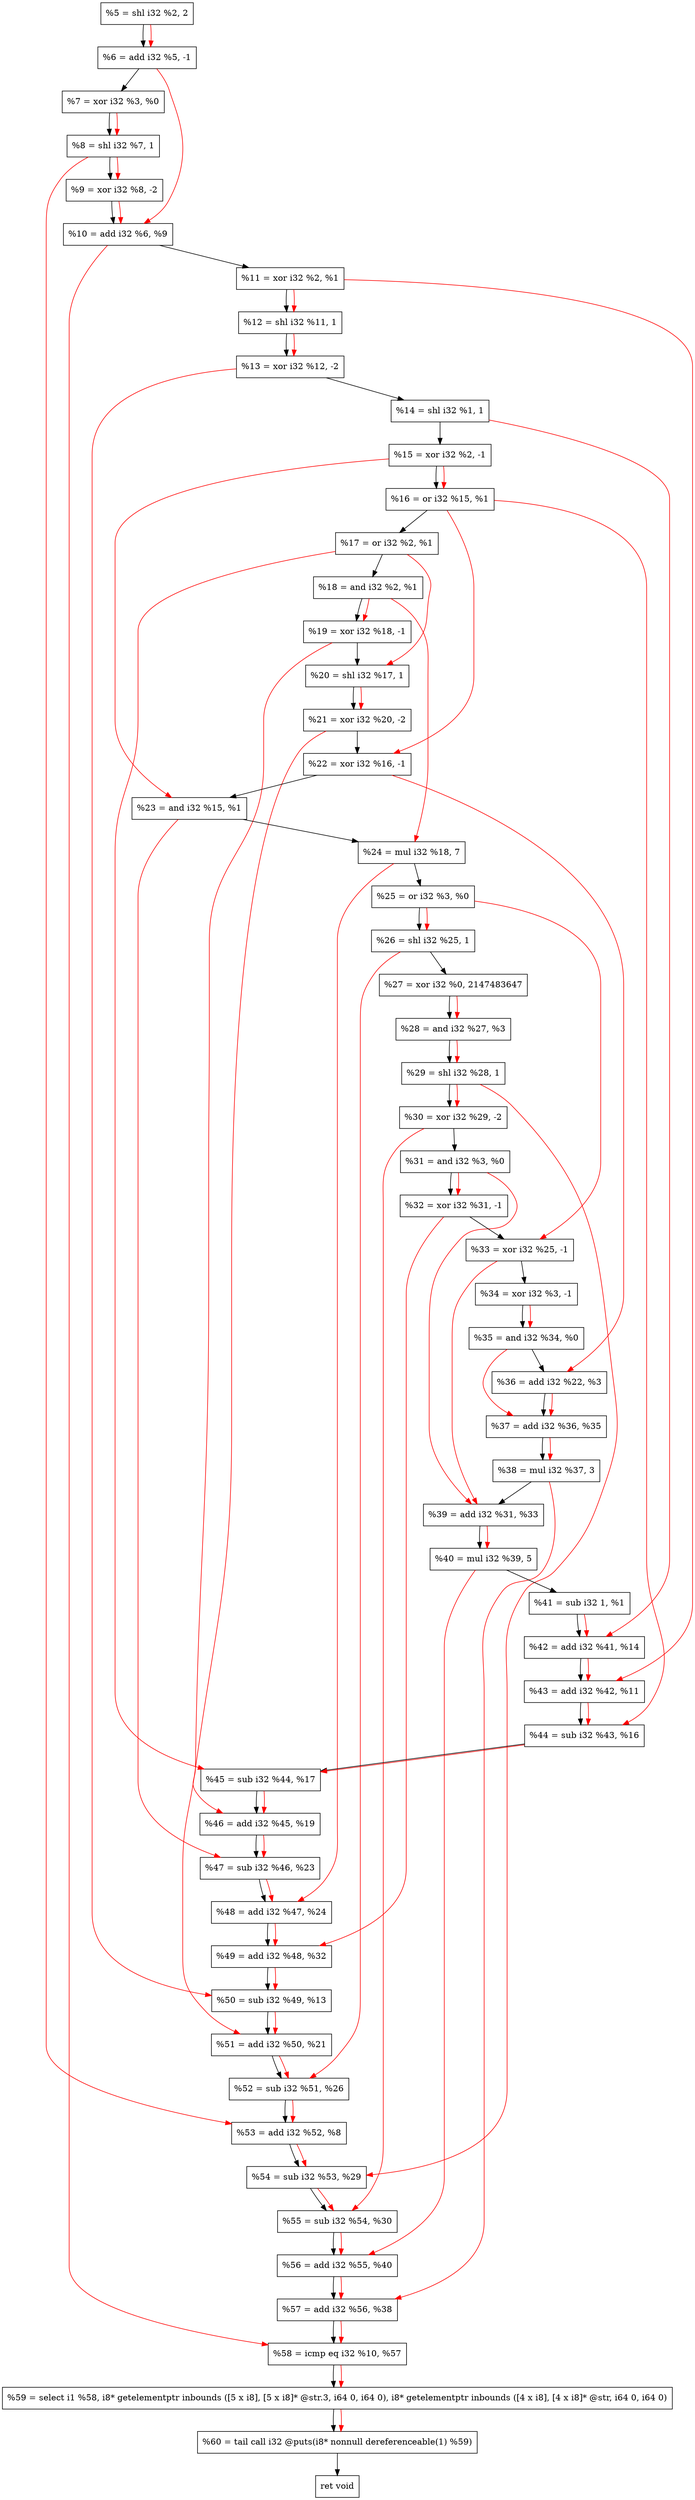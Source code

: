 digraph "DFG for'crackme' function" {
	Node0x14fae00[shape=record, label="  %5 = shl i32 %2, 2"];
	Node0x14faea0[shape=record, label="  %6 = add i32 %5, -1"];
	Node0x14faf10[shape=record, label="  %7 = xor i32 %3, %0"];
	Node0x14fafb0[shape=record, label="  %8 = shl i32 %7, 1"];
	Node0x14fb050[shape=record, label="  %9 = xor i32 %8, -2"];
	Node0x14fb0c0[shape=record, label="  %10 = add i32 %6, %9"];
	Node0x14fb130[shape=record, label="  %11 = xor i32 %2, %1"];
	Node0x14fb1a0[shape=record, label="  %12 = shl i32 %11, 1"];
	Node0x14fb210[shape=record, label="  %13 = xor i32 %12, -2"];
	Node0x14fb280[shape=record, label="  %14 = shl i32 %1, 1"];
	Node0x14fb2f0[shape=record, label="  %15 = xor i32 %2, -1"];
	Node0x14fb360[shape=record, label="  %16 = or i32 %15, %1"];
	Node0x14fb3d0[shape=record, label="  %17 = or i32 %2, %1"];
	Node0x14fb440[shape=record, label="  %18 = and i32 %2, %1"];
	Node0x14fb4b0[shape=record, label="  %19 = xor i32 %18, -1"];
	Node0x14fb520[shape=record, label="  %20 = shl i32 %17, 1"];
	Node0x14fb590[shape=record, label="  %21 = xor i32 %20, -2"];
	Node0x14fb600[shape=record, label="  %22 = xor i32 %16, -1"];
	Node0x14fb670[shape=record, label="  %23 = and i32 %15, %1"];
	Node0x14fb710[shape=record, label="  %24 = mul i32 %18, 7"];
	Node0x14fb780[shape=record, label="  %25 = or i32 %3, %0"];
	Node0x14fb7f0[shape=record, label="  %26 = shl i32 %25, 1"];
	Node0x14fb890[shape=record, label="  %27 = xor i32 %0, 2147483647"];
	Node0x14fb900[shape=record, label="  %28 = and i32 %27, %3"];
	Node0x14fb970[shape=record, label="  %29 = shl i32 %28, 1"];
	Node0x14fb9e0[shape=record, label="  %30 = xor i32 %29, -2"];
	Node0x14fba50[shape=record, label="  %31 = and i32 %3, %0"];
	Node0x14fbac0[shape=record, label="  %32 = xor i32 %31, -1"];
	Node0x14fbd40[shape=record, label="  %33 = xor i32 %25, -1"];
	Node0x14fbdb0[shape=record, label="  %34 = xor i32 %3, -1"];
	Node0x14fbe20[shape=record, label="  %35 = and i32 %34, %0"];
	Node0x14fbe90[shape=record, label="  %36 = add i32 %22, %3"];
	Node0x14fbf00[shape=record, label="  %37 = add i32 %36, %35"];
	Node0x14fbfa0[shape=record, label="  %38 = mul i32 %37, 3"];
	Node0x14fc010[shape=record, label="  %39 = add i32 %31, %33"];
	Node0x14fc0b0[shape=record, label="  %40 = mul i32 %39, 5"];
	Node0x14fc120[shape=record, label="  %41 = sub i32 1, %1"];
	Node0x14fc190[shape=record, label="  %42 = add i32 %41, %14"];
	Node0x14fc200[shape=record, label="  %43 = add i32 %42, %11"];
	Node0x14fc270[shape=record, label="  %44 = sub i32 %43, %16"];
	Node0x14fc2e0[shape=record, label="  %45 = sub i32 %44, %17"];
	Node0x14fc350[shape=record, label="  %46 = add i32 %45, %19"];
	Node0x14fc3c0[shape=record, label="  %47 = sub i32 %46, %23"];
	Node0x14fc430[shape=record, label="  %48 = add i32 %47, %24"];
	Node0x14fc4a0[shape=record, label="  %49 = add i32 %48, %32"];
	Node0x14fc510[shape=record, label="  %50 = sub i32 %49, %13"];
	Node0x14fc580[shape=record, label="  %51 = add i32 %50, %21"];
	Node0x14fc5f0[shape=record, label="  %52 = sub i32 %51, %26"];
	Node0x14fc660[shape=record, label="  %53 = add i32 %52, %8"];
	Node0x14fc6d0[shape=record, label="  %54 = sub i32 %53, %29"];
	Node0x14fc740[shape=record, label="  %55 = sub i32 %54, %30"];
	Node0x14fc7b0[shape=record, label="  %56 = add i32 %55, %40"];
	Node0x14fc820[shape=record, label="  %57 = add i32 %56, %38"];
	Node0x14fc890[shape=record, label="  %58 = icmp eq i32 %10, %57"];
	Node0x149b268[shape=record, label="  %59 = select i1 %58, i8* getelementptr inbounds ([5 x i8], [5 x i8]* @str.3, i64 0, i64 0), i8* getelementptr inbounds ([4 x i8], [4 x i8]* @str, i64 0, i64 0)"];
	Node0x14fcd30[shape=record, label="  %60 = tail call i32 @puts(i8* nonnull dereferenceable(1) %59)"];
	Node0x14fcd80[shape=record, label="  ret void"];
	Node0x14fae00 -> Node0x14faea0;
	Node0x14faea0 -> Node0x14faf10;
	Node0x14faf10 -> Node0x14fafb0;
	Node0x14fafb0 -> Node0x14fb050;
	Node0x14fb050 -> Node0x14fb0c0;
	Node0x14fb0c0 -> Node0x14fb130;
	Node0x14fb130 -> Node0x14fb1a0;
	Node0x14fb1a0 -> Node0x14fb210;
	Node0x14fb210 -> Node0x14fb280;
	Node0x14fb280 -> Node0x14fb2f0;
	Node0x14fb2f0 -> Node0x14fb360;
	Node0x14fb360 -> Node0x14fb3d0;
	Node0x14fb3d0 -> Node0x14fb440;
	Node0x14fb440 -> Node0x14fb4b0;
	Node0x14fb4b0 -> Node0x14fb520;
	Node0x14fb520 -> Node0x14fb590;
	Node0x14fb590 -> Node0x14fb600;
	Node0x14fb600 -> Node0x14fb670;
	Node0x14fb670 -> Node0x14fb710;
	Node0x14fb710 -> Node0x14fb780;
	Node0x14fb780 -> Node0x14fb7f0;
	Node0x14fb7f0 -> Node0x14fb890;
	Node0x14fb890 -> Node0x14fb900;
	Node0x14fb900 -> Node0x14fb970;
	Node0x14fb970 -> Node0x14fb9e0;
	Node0x14fb9e0 -> Node0x14fba50;
	Node0x14fba50 -> Node0x14fbac0;
	Node0x14fbac0 -> Node0x14fbd40;
	Node0x14fbd40 -> Node0x14fbdb0;
	Node0x14fbdb0 -> Node0x14fbe20;
	Node0x14fbe20 -> Node0x14fbe90;
	Node0x14fbe90 -> Node0x14fbf00;
	Node0x14fbf00 -> Node0x14fbfa0;
	Node0x14fbfa0 -> Node0x14fc010;
	Node0x14fc010 -> Node0x14fc0b0;
	Node0x14fc0b0 -> Node0x14fc120;
	Node0x14fc120 -> Node0x14fc190;
	Node0x14fc190 -> Node0x14fc200;
	Node0x14fc200 -> Node0x14fc270;
	Node0x14fc270 -> Node0x14fc2e0;
	Node0x14fc2e0 -> Node0x14fc350;
	Node0x14fc350 -> Node0x14fc3c0;
	Node0x14fc3c0 -> Node0x14fc430;
	Node0x14fc430 -> Node0x14fc4a0;
	Node0x14fc4a0 -> Node0x14fc510;
	Node0x14fc510 -> Node0x14fc580;
	Node0x14fc580 -> Node0x14fc5f0;
	Node0x14fc5f0 -> Node0x14fc660;
	Node0x14fc660 -> Node0x14fc6d0;
	Node0x14fc6d0 -> Node0x14fc740;
	Node0x14fc740 -> Node0x14fc7b0;
	Node0x14fc7b0 -> Node0x14fc820;
	Node0x14fc820 -> Node0x14fc890;
	Node0x14fc890 -> Node0x149b268;
	Node0x149b268 -> Node0x14fcd30;
	Node0x14fcd30 -> Node0x14fcd80;
edge [color=red]
	Node0x14fae00 -> Node0x14faea0;
	Node0x14faf10 -> Node0x14fafb0;
	Node0x14fafb0 -> Node0x14fb050;
	Node0x14faea0 -> Node0x14fb0c0;
	Node0x14fb050 -> Node0x14fb0c0;
	Node0x14fb130 -> Node0x14fb1a0;
	Node0x14fb1a0 -> Node0x14fb210;
	Node0x14fb2f0 -> Node0x14fb360;
	Node0x14fb440 -> Node0x14fb4b0;
	Node0x14fb3d0 -> Node0x14fb520;
	Node0x14fb520 -> Node0x14fb590;
	Node0x14fb360 -> Node0x14fb600;
	Node0x14fb2f0 -> Node0x14fb670;
	Node0x14fb440 -> Node0x14fb710;
	Node0x14fb780 -> Node0x14fb7f0;
	Node0x14fb890 -> Node0x14fb900;
	Node0x14fb900 -> Node0x14fb970;
	Node0x14fb970 -> Node0x14fb9e0;
	Node0x14fba50 -> Node0x14fbac0;
	Node0x14fb780 -> Node0x14fbd40;
	Node0x14fbdb0 -> Node0x14fbe20;
	Node0x14fb600 -> Node0x14fbe90;
	Node0x14fbe90 -> Node0x14fbf00;
	Node0x14fbe20 -> Node0x14fbf00;
	Node0x14fbf00 -> Node0x14fbfa0;
	Node0x14fba50 -> Node0x14fc010;
	Node0x14fbd40 -> Node0x14fc010;
	Node0x14fc010 -> Node0x14fc0b0;
	Node0x14fc120 -> Node0x14fc190;
	Node0x14fb280 -> Node0x14fc190;
	Node0x14fc190 -> Node0x14fc200;
	Node0x14fb130 -> Node0x14fc200;
	Node0x14fc200 -> Node0x14fc270;
	Node0x14fb360 -> Node0x14fc270;
	Node0x14fc270 -> Node0x14fc2e0;
	Node0x14fb3d0 -> Node0x14fc2e0;
	Node0x14fc2e0 -> Node0x14fc350;
	Node0x14fb4b0 -> Node0x14fc350;
	Node0x14fc350 -> Node0x14fc3c0;
	Node0x14fb670 -> Node0x14fc3c0;
	Node0x14fc3c0 -> Node0x14fc430;
	Node0x14fb710 -> Node0x14fc430;
	Node0x14fc430 -> Node0x14fc4a0;
	Node0x14fbac0 -> Node0x14fc4a0;
	Node0x14fc4a0 -> Node0x14fc510;
	Node0x14fb210 -> Node0x14fc510;
	Node0x14fc510 -> Node0x14fc580;
	Node0x14fb590 -> Node0x14fc580;
	Node0x14fc580 -> Node0x14fc5f0;
	Node0x14fb7f0 -> Node0x14fc5f0;
	Node0x14fc5f0 -> Node0x14fc660;
	Node0x14fafb0 -> Node0x14fc660;
	Node0x14fc660 -> Node0x14fc6d0;
	Node0x14fb970 -> Node0x14fc6d0;
	Node0x14fc6d0 -> Node0x14fc740;
	Node0x14fb9e0 -> Node0x14fc740;
	Node0x14fc740 -> Node0x14fc7b0;
	Node0x14fc0b0 -> Node0x14fc7b0;
	Node0x14fc7b0 -> Node0x14fc820;
	Node0x14fbfa0 -> Node0x14fc820;
	Node0x14fb0c0 -> Node0x14fc890;
	Node0x14fc820 -> Node0x14fc890;
	Node0x14fc890 -> Node0x149b268;
	Node0x149b268 -> Node0x14fcd30;
}

